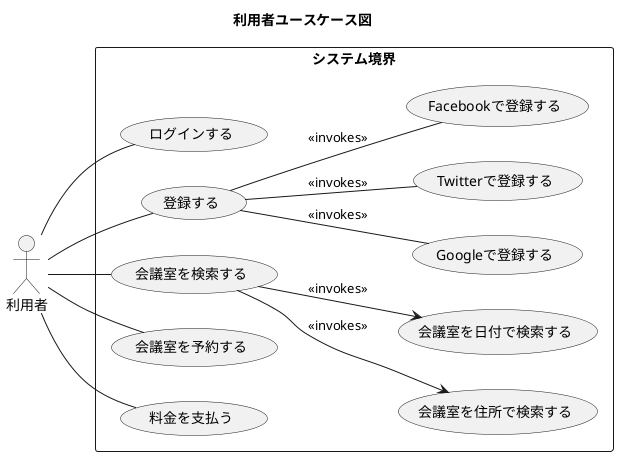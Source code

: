 @startuml
left to right direction
title 利用者ユースケース図

actor 利用者
rectangle システム境界 {
usecase ログインする
usecase 登録する
usecase Googleで登録する
usecase Twitterで登録する
usecase Facebookで登録する
usecase 会議室を検索する
usecase 会議室を住所で検索する
usecase 会議室を日付で検索する
usecase 会議室を予約する
usecase 料金を支払う
}
利用者 -- ログインする
利用者 -- 登録する
利用者 -- 会議室を検索する
利用者 -- 会議室を予約する
利用者 -- 料金を支払う
会議室を検索する --> 会議室を日付で検索する : <<invokes>>
会議室を検索する --> 会議室を住所で検索する : <<invokes>>
登録する -- Googleで登録する : <<invokes>>
登録する -- Twitterで登録する : <<invokes>>
登録する -- Facebookで登録する : <<invokes>>
@enduml